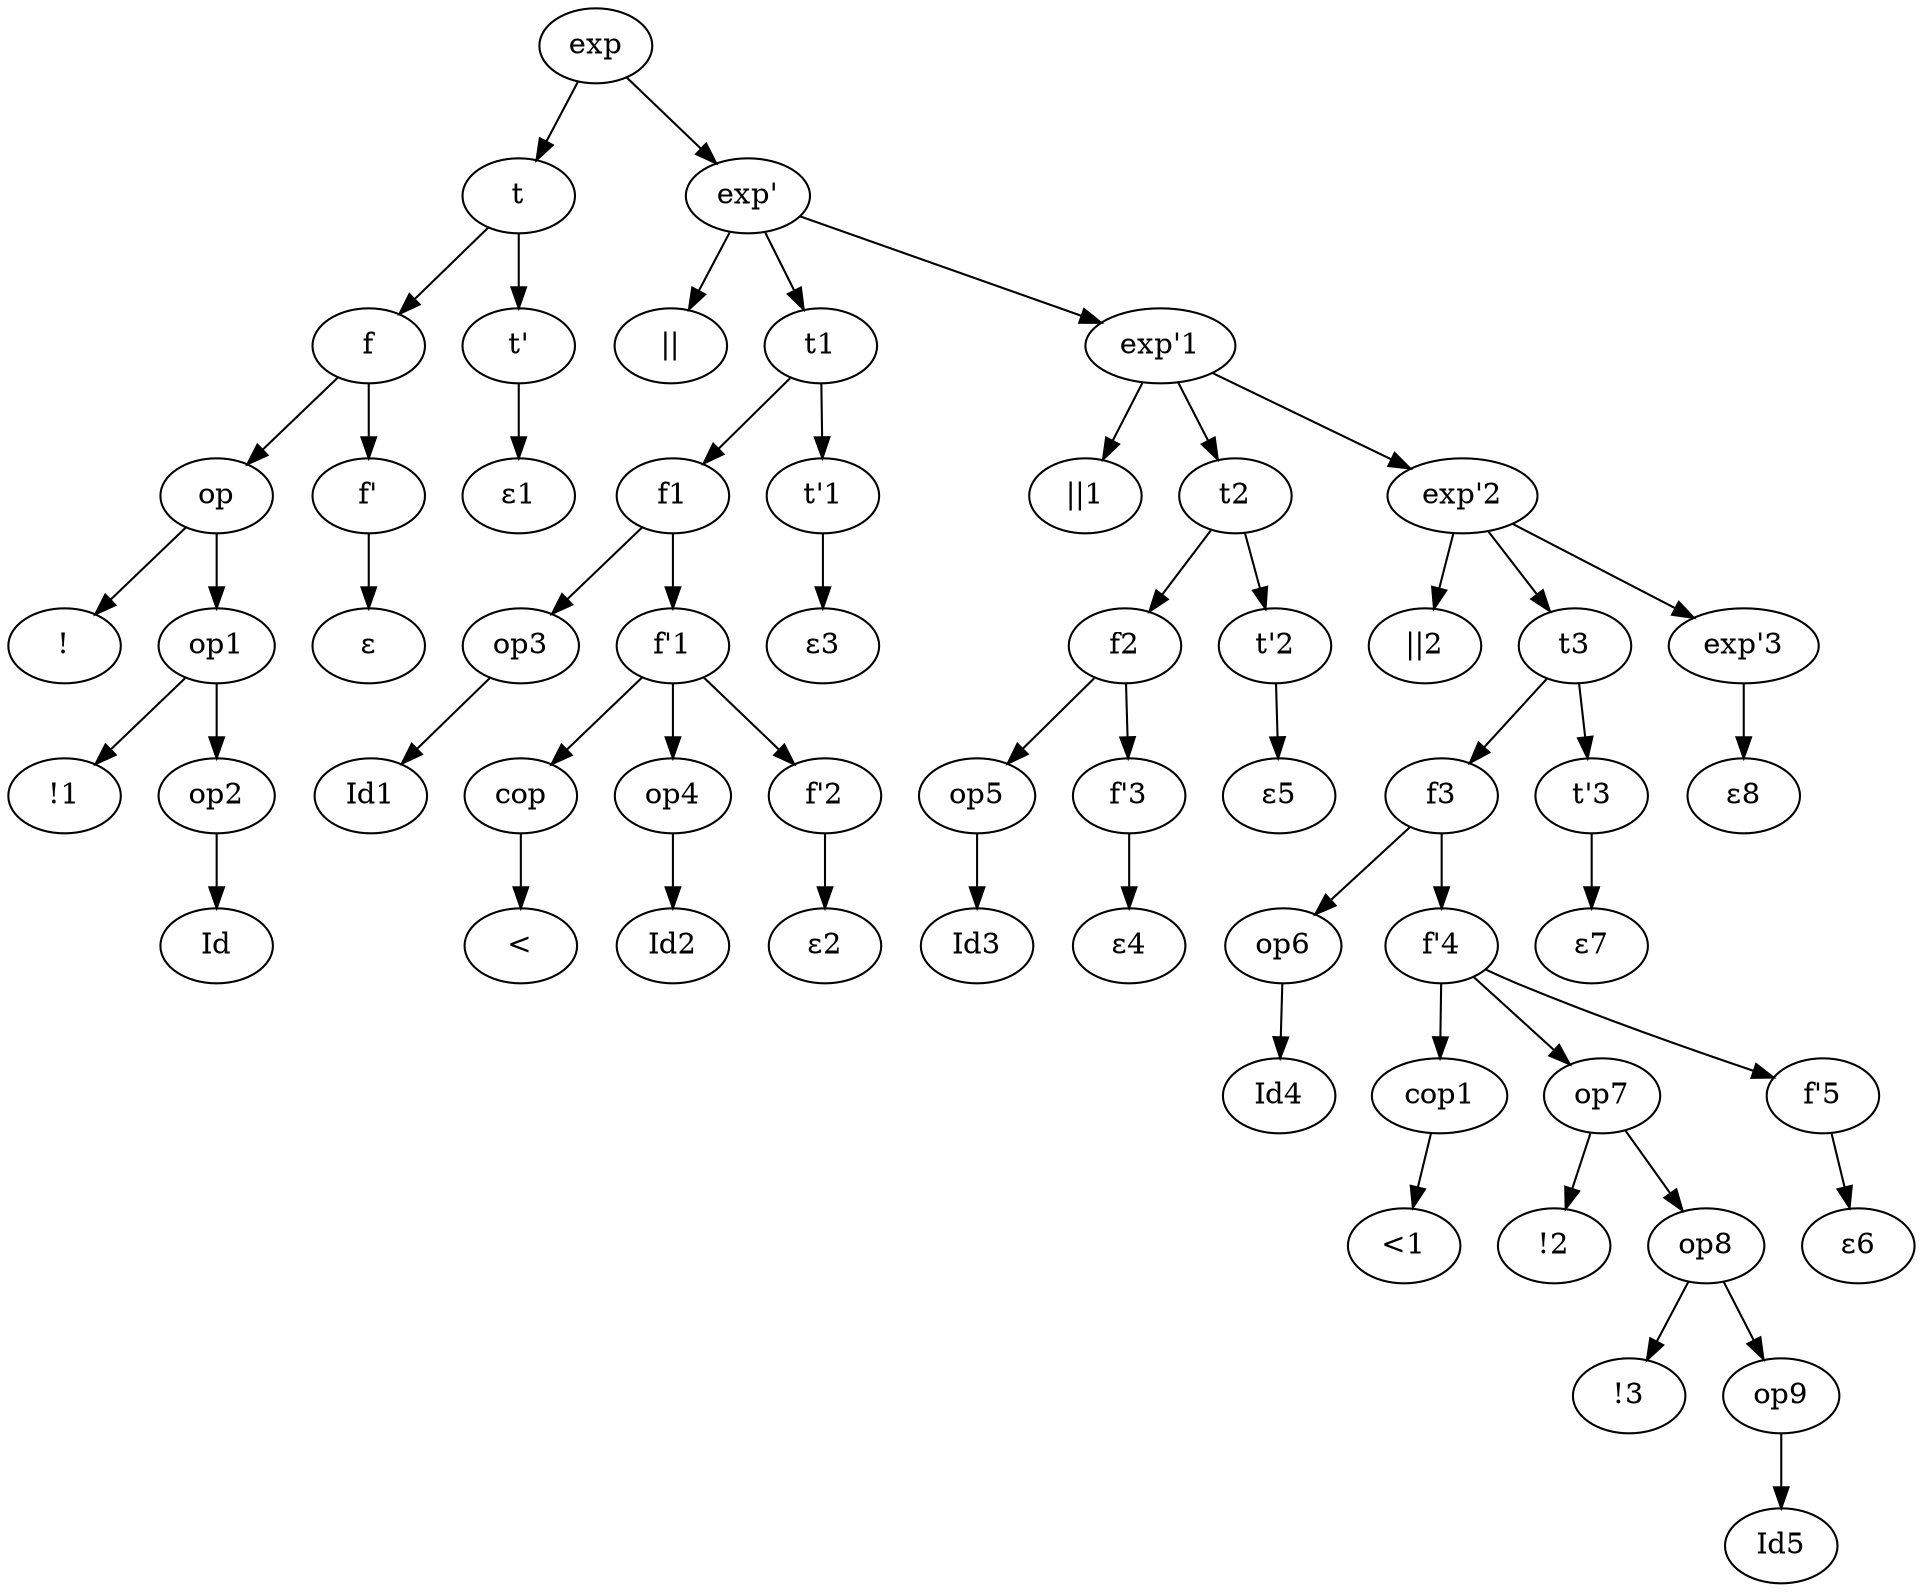 strict digraph "" {
	exp -> t;
	exp -> "exp'";
	t -> f;
	t -> "t'";
	"exp'" -> "||";
	"exp'" -> t1;
	"exp'" -> "exp'1";
	f -> op;
	f -> "f'";
	"t'" -> ε1;
	op -> "!";
	op -> op1;
	"f'" -> ε;
	op1 -> "!1";
	op1 -> op2;
	op2 -> Id;
	t1 -> f1;
	t1 -> "t'1";
	"exp'1" -> "||1";
	"exp'1" -> t2;
	"exp'1" -> "exp'2";
	f1 -> op3;
	f1 -> "f'1";
	"t'1" -> ε3;
	op3 -> Id1;
	"f'1" -> cop;
	"f'1" -> op4;
	"f'1" -> "f'2";
	cop -> "<";
	op4 -> Id2;
	"f'2" -> ε2;
	t2 -> f2;
	t2 -> "t'2";
	"exp'2" -> "||2";
	"exp'2" -> t3;
	"exp'2" -> "exp'3";
	f2 -> op5;
	f2 -> "f'3";
	"t'2" -> ε5;
	op5 -> Id3;
	"f'3" -> ε4;
	t3 -> f3;
	t3 -> "t'3";
	"exp'3" -> ε8;
	f3 -> op6;
	f3 -> "f'4";
	"t'3" -> ε7;
	op6 -> Id4;
	"f'4" -> cop1;
	"f'4" -> op7;
	"f'4" -> "f'5";
	cop1 -> "<1";
	op7 -> "!2";
	op7 -> op8;
	"f'5" -> ε6;
	op8 -> "!3";
	op8 -> op9;
	op9 -> Id5;
}
